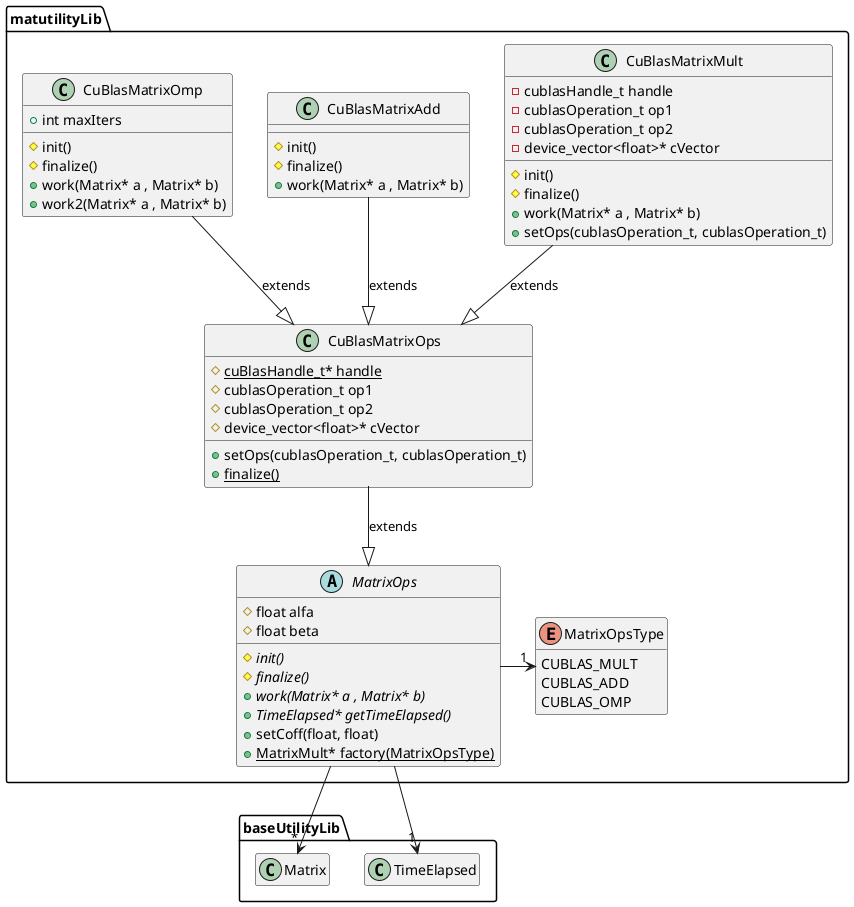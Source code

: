 @startuml MatUtilityDiagram

package matutilityLib{

    enum MatrixOpsType{
            CUBLAS_MULT
            CUBLAS_ADD
            CUBLAS_OMP
    }

    abstract class MatrixOps{

        # float alfa
        # float beta

        {abstract} # init()
        {abstract} # finalize()
        {abstract} + work(Matrix* a , Matrix* b)
        {abstract} + TimeElapsed* getTimeElapsed()
        + setCoff(float, float)
        {static} + MatrixMult* factory(MatrixOpsType)
    }

    class CuBlasMatrixOps{
        {static} # cuBlasHandle_t* handle
        # cublasOperation_t op1
        # cublasOperation_t op2
        # device_vector<float>* cVector

        + setOps(cublasOperation_t, cublasOperation_t)
        {static} + finalize()
        
    }

    class CuBlasMatrixMult{
        - cublasHandle_t handle
        - cublasOperation_t op1
        - cublasOperation_t op2
        - device_vector<float>* cVector

        # init()
        # finalize()
        + work(Matrix* a , Matrix* b)
        + setOps(cublasOperation_t, cublasOperation_t) 
    }

    class CuBlasMatrixAdd{
        # init()
        # finalize()
        + work(Matrix* a , Matrix* b)
    }

    class CuBlasMatrixOmp{
        + int maxIters

        # init()
        # finalize()
        + work(Matrix* a , Matrix* b)
        + work2(Matrix* a , Matrix* b)
    }

    MatrixOps -> "1" MatrixOpsType
    CuBlasMatrixOps --|> MatrixOps : extends
    CuBlasMatrixMult --|> CuBlasMatrixOps : extends
    CuBlasMatrixAdd --|> CuBlasMatrixOps : extends
    CuBlasMatrixOmp --|> CuBlasMatrixOps : extends

    hide MatrixOpsType methods 
}

package baseUtilityLib{
    class Matrix
    class TimeElapsed

    hide Matrix fields
    hide Matrix methods

    hide TimeElapsed fields
    hide TimeElapsed methods
}

MatrixOps --> "*" Matrix
MatrixOps --> "1" TimeElapsed

@enduml